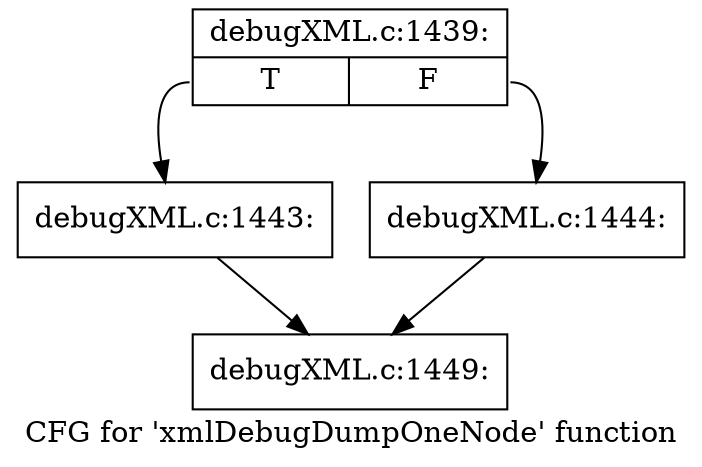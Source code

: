 digraph "CFG for 'xmlDebugDumpOneNode' function" {
	label="CFG for 'xmlDebugDumpOneNode' function";

	Node0x4943450 [shape=record,label="{debugXML.c:1439:|{<s0>T|<s1>F}}"];
	Node0x4943450:s0 -> Node0x4944480;
	Node0x4943450:s1 -> Node0x49444d0;
	Node0x4944480 [shape=record,label="{debugXML.c:1443:}"];
	Node0x4944480 -> Node0x4942f60;
	Node0x49444d0 [shape=record,label="{debugXML.c:1444:}"];
	Node0x49444d0 -> Node0x4942f60;
	Node0x4942f60 [shape=record,label="{debugXML.c:1449:}"];
}
